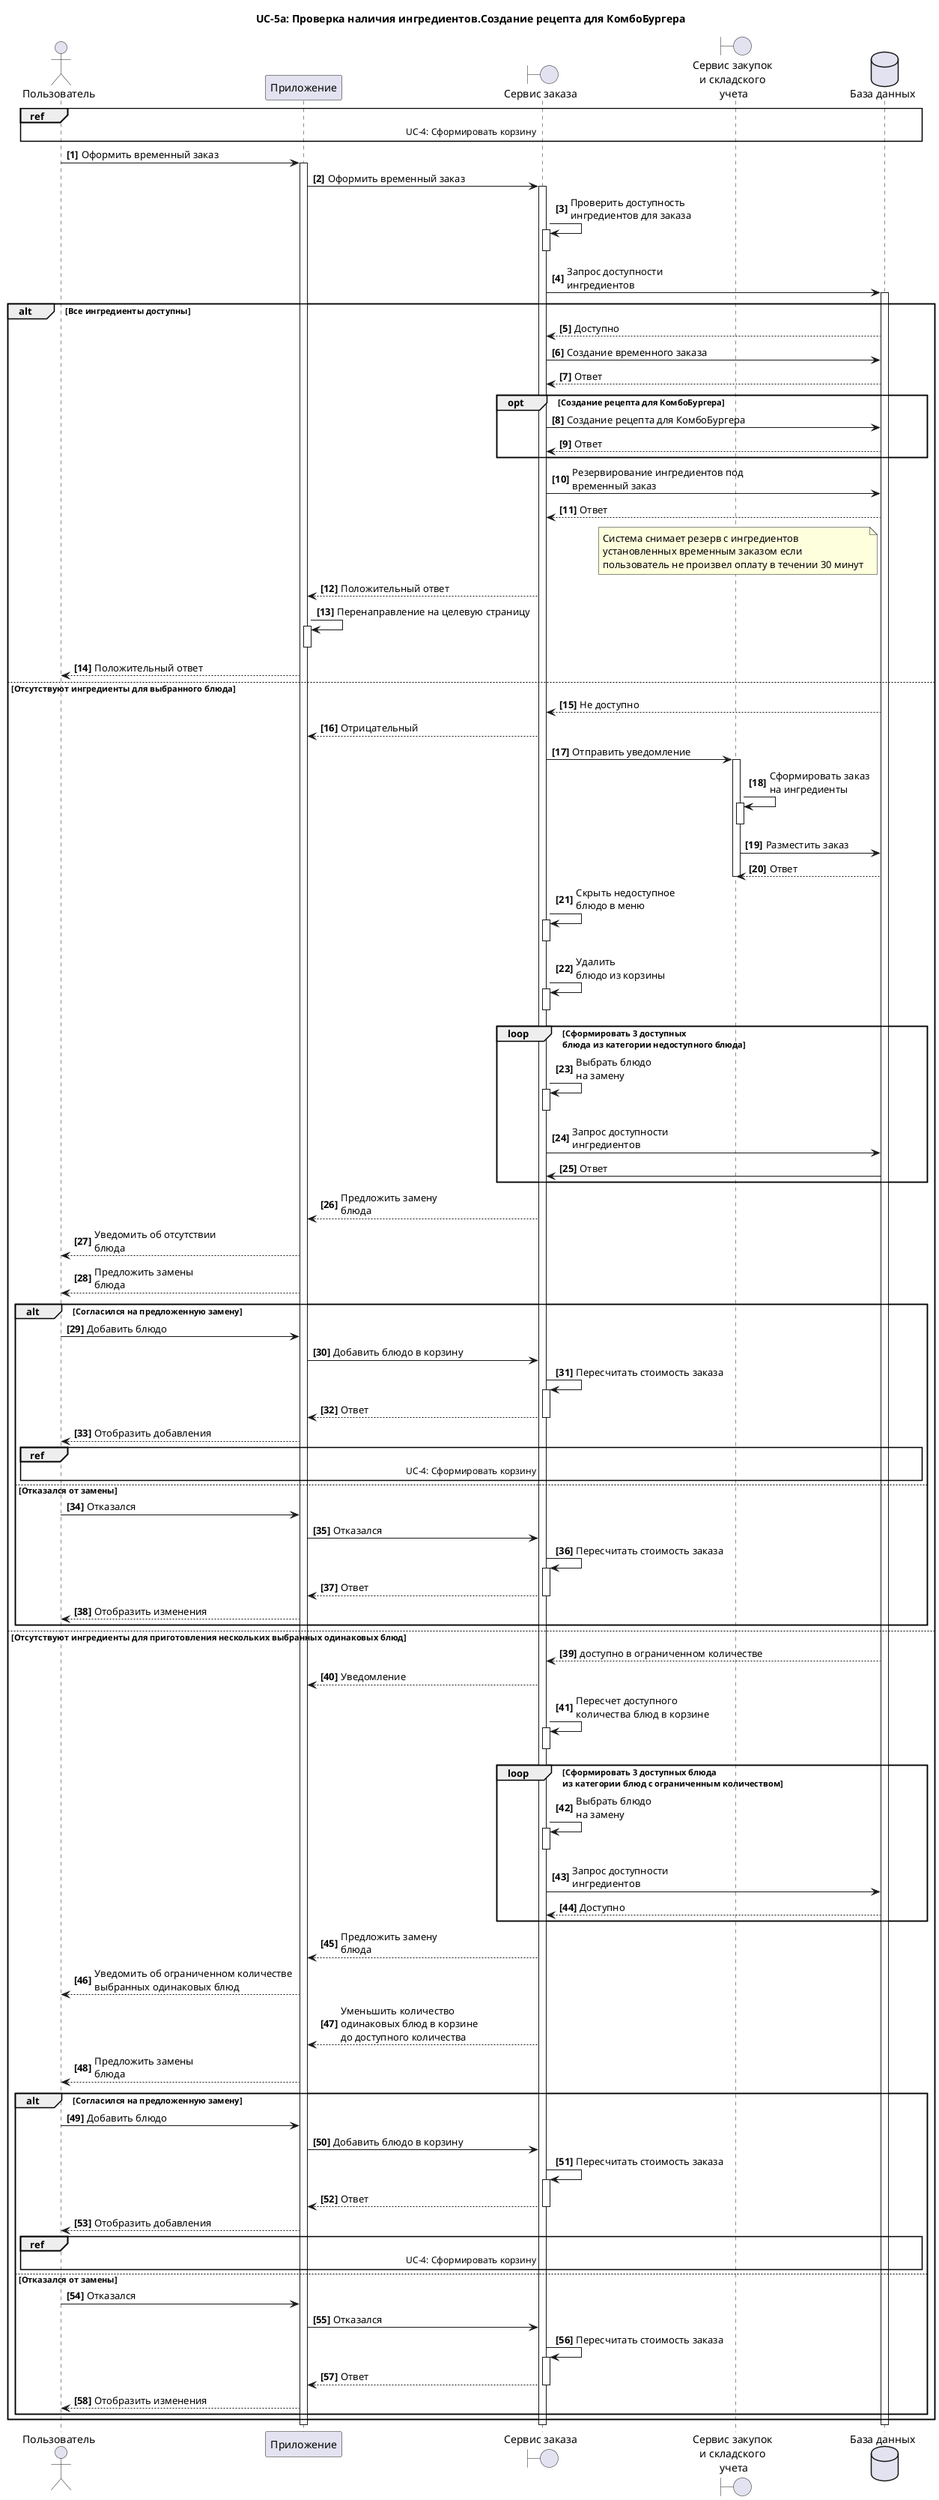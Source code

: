 @startuml
title UC-5a: Проверка наличия ингредиентов.Создание рецепта для КомбоБургера
actor "Пользователь" as U 
participant  "Приложение" as A 
boundary "Сервис заказа" as S
boundary "Сервис закупок \nи складского \nучета" as OR
dataBase "База данных" as DB 
autonumber "<b>[0]"  

ref over U,A,S,DB
UC-4: Сформировать корзину
end ref

U->A++: Оформить временный заказ
A->S++: Оформить временный заказ
S->S++: Проверить доступность\nингредиентов для заказа
S--
S->DB++: Запрос доступности \nингредиентов
alt Все ингредиенты доступны
DB-->S:Доступно
S->DB: Создание временного заказа
DB-->S:Ответ
opt Создание рецепта для КомбоБургера
S->DB: Создание рецепта для КомбоБургера
DB-->S:Ответ
end
S->DB: Резервирование ингредиентов под \nвременный заказ
DB-->S:Ответ
note left of DB
 Система снимает резерв с ингредиентов 
 установленных временным заказом если 
 пользователь не произвел оплату в течении 30 минут 
end note
S --> A: Положительный ответ
A->A++:Перенаправление на целевую страницу
A--
A --> U: Положительный ответ



else Отсутствуют ингредиенты для выбранного блюда
DB-->S:Не доступно
S --> A: Отрицательный 
S -> OR++: Отправить уведомление 
OR -> OR++: Сформировать заказ \nна ингредиенты  
OR--
OR -> DB: Разместить заказ
DB--> OR: Ответ
OR--

S->S++: Скрыть недоступное \nблюдо в меню
S--
S->S++: Удалить \nблюдо из корзины
S--
loop Сформировать 3 доступных \nблюда из категории недоступного блюда
S->S++: Выбрать блюдо \nна замену
S--
S->DB: Запрос доступности \nингредиентов
DB->S: Ответ
end
S--> A : Предложить замену \nблюда
A --> U : Уведомить об отсутствии \nблюда
A --> U : Предложить замены \nблюда

alt Согласился на предложенную замену
U->A: Добавить блюдо 
A->S: Добавить блюдо в корзину
S->S++: Пересчитать стоимость заказа
S-->A--:Ответ
A-->U: Отобразить добавления
ref over U,A,S,DB
UC-4: Сформировать корзину
end ref

else Отказался от замены
U->A: Отказался 
A->S: Отказался
S->S++: Пересчитать стоимость заказа
S-->A--:Ответ
A-->U: Отобразить изменения

end




else Отсутствуют ингредиенты для приготовления нескольких выбранных одинаковых блюд
DB++
DB-->S:доступно в ограниченном количестве
S --> A: Уведомление

S->S++: Пересчет доступного \nколичества блюд в корзине 
S--
loop Сформировать 3 доступных блюда \nиз категории блюд с ограниченным количеством
S->S++: Выбрать блюдо \nна замену
S--
S->DB: Запрос доступности \nингредиентов
DB-->S:Доступно
end
S--> A : Предложить замену \nблюда
A --> U : Уведомить об ограниченном количестве \nвыбранных одинаковых блюд
S--> A : Уменьшить количество \nодинаковых блюд в корзине \nдо доступного количества
A --> U : Предложить замены \nблюда

alt Согласился на предложенную замену
U->A: Добавить блюдо 
A->S: Добавить блюдо в корзину
S->S++: Пересчитать стоимость заказа
S-->A--:Ответ
A-->U: Отобразить добавления
ref over U,A,S,DB
UC-4: Сформировать корзину
end ref

else Отказался от замены
U->A: Отказался 
A->S: Отказался
S->S++: Пересчитать стоимость заказа
S-->A--:Ответ
A-->U: Отобразить изменения
end


end
A--
S--
DB--
@enduml